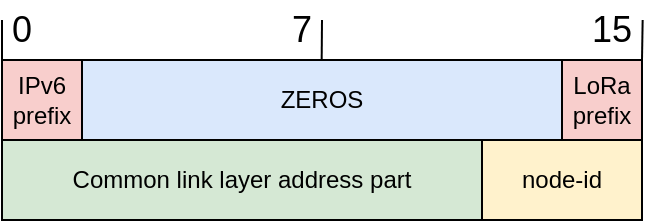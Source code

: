 <mxfile version="14.6.13" type="device"><diagram id="wrYCx8PG7yqI0lXmJCpN" name="Page-1"><mxGraphModel dx="1185" dy="680" grid="1" gridSize="10" guides="1" tooltips="1" connect="1" arrows="1" fold="1" page="1" pageScale="1" pageWidth="827" pageHeight="1169" math="0" shadow="0"><root><mxCell id="0"/><mxCell id="1" parent="0"/><mxCell id="9iVKKiUjKNAzL_A4R4_b-1" value="IPv6 prefix" style="rounded=0;whiteSpace=wrap;html=1;strokeWidth=1;fillColor=#f8cecc;" parent="1" vertex="1"><mxGeometry x="120" y="320" width="40" height="40" as="geometry"/></mxCell><mxCell id="9iVKKiUjKNAzL_A4R4_b-2" value="ZEROS" style="rounded=0;whiteSpace=wrap;html=1;strokeWidth=1;fillColor=#dae8fc;" parent="1" vertex="1"><mxGeometry x="160" y="320" width="240" height="40" as="geometry"/></mxCell><mxCell id="9iVKKiUjKNAzL_A4R4_b-3" value="LoRa prefix" style="rounded=0;whiteSpace=wrap;html=1;strokeWidth=1;fillColor=#f8cecc;" parent="1" vertex="1"><mxGeometry x="400" y="320" width="40" height="40" as="geometry"/></mxCell><mxCell id="9iVKKiUjKNAzL_A4R4_b-4" value="Common link layer address part" style="rounded=0;whiteSpace=wrap;html=1;strokeWidth=1;fillColor=#d5e8d4;" parent="1" vertex="1"><mxGeometry x="120" y="360" width="240" height="40" as="geometry"/></mxCell><mxCell id="9iVKKiUjKNAzL_A4R4_b-5" value="node-id" style="rounded=0;whiteSpace=wrap;html=1;strokeWidth=1;fillColor=#fff2cc;" parent="1" vertex="1"><mxGeometry x="360" y="360" width="80" height="40" as="geometry"/></mxCell><mxCell id="BFG3SZs9JC4ujmvz6DUU-1" value="" style="endArrow=none;html=1;strokeWidth=1;" parent="1" edge="1"><mxGeometry width="50" height="50" relative="1" as="geometry"><mxPoint x="120" y="320" as="sourcePoint"/><mxPoint x="120" y="300" as="targetPoint"/></mxGeometry></mxCell><mxCell id="BFG3SZs9JC4ujmvz6DUU-2" value="" style="endArrow=none;html=1;exitX=0;exitY=0;exitDx=0;exitDy=0;strokeWidth=1;" parent="1" edge="1"><mxGeometry width="50" height="50" relative="1" as="geometry"><mxPoint x="279.84" y="320" as="sourcePoint"/><mxPoint x="280" y="300" as="targetPoint"/></mxGeometry></mxCell><mxCell id="BFG3SZs9JC4ujmvz6DUU-3" value="" style="endArrow=none;html=1;exitX=0;exitY=0;exitDx=0;exitDy=0;strokeWidth=1;" parent="1" edge="1"><mxGeometry width="50" height="50" relative="1" as="geometry"><mxPoint x="440.0" y="320" as="sourcePoint"/><mxPoint x="440.33" y="300" as="targetPoint"/></mxGeometry></mxCell><mxCell id="BFG3SZs9JC4ujmvz6DUU-4" value="0" style="whiteSpace=wrap;html=1;fontSize=18;strokeWidth=1;fillColor=none;strokeColor=none;" parent="1" vertex="1"><mxGeometry x="120" y="290" width="20" height="30" as="geometry"/></mxCell><mxCell id="BFG3SZs9JC4ujmvz6DUU-5" value="7" style="whiteSpace=wrap;html=1;fontSize=18;strokeWidth=1;fillColor=none;strokeColor=none;" parent="1" vertex="1"><mxGeometry x="260" y="290" width="20" height="30" as="geometry"/></mxCell><mxCell id="BFG3SZs9JC4ujmvz6DUU-6" value="15" style="whiteSpace=wrap;html=1;fontSize=18;strokeWidth=1;fillColor=none;strokeColor=none;" parent="1" vertex="1"><mxGeometry x="410" y="290" width="30" height="30" as="geometry"/></mxCell></root></mxGraphModel></diagram></mxfile>